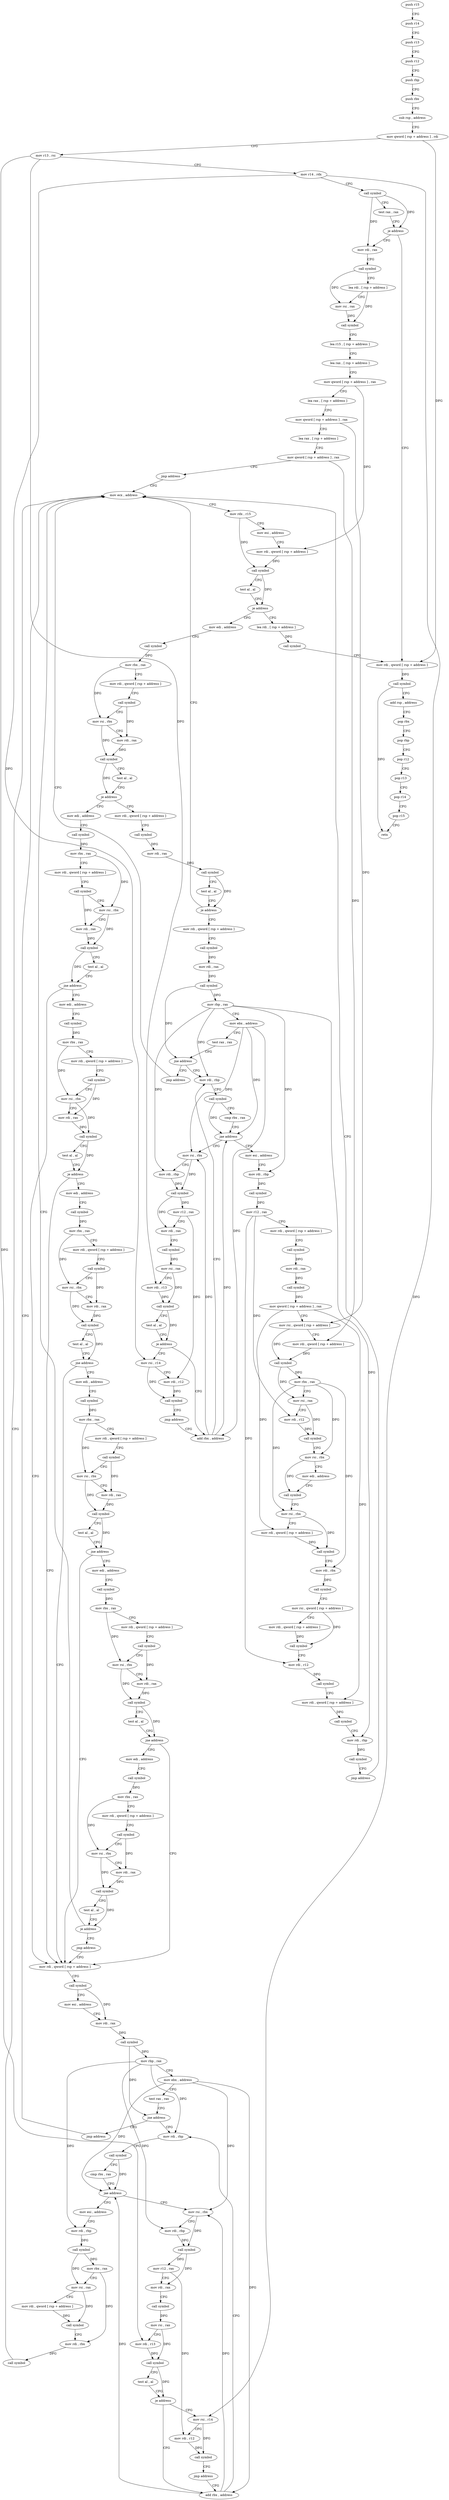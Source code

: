 digraph "func" {
"92134" [label = "push r15" ]
"92136" [label = "push r14" ]
"92138" [label = "push r13" ]
"92140" [label = "push r12" ]
"92142" [label = "push rbp" ]
"92143" [label = "push rbx" ]
"92144" [label = "sub rsp , address" ]
"92151" [label = "mov qword [ rsp + address ] , rdi" ]
"92156" [label = "mov r13 , rsi" ]
"92159" [label = "mov r14 , rdx" ]
"92162" [label = "call symbol" ]
"92167" [label = "test rax , rax" ]
"92170" [label = "je address" ]
"92985" [label = "mov rdi , qword [ rsp + address ]" ]
"92176" [label = "mov rdi , rax" ]
"92990" [label = "call symbol" ]
"92995" [label = "add rsp , address" ]
"93002" [label = "pop rbx" ]
"93003" [label = "pop rbp" ]
"93004" [label = "pop r12" ]
"93006" [label = "pop r13" ]
"93008" [label = "pop r14" ]
"93010" [label = "pop r15" ]
"93012" [label = "retn" ]
"92179" [label = "call symbol" ]
"92184" [label = "lea rdi , [ rsp + address ]" ]
"92189" [label = "mov rsi , rax" ]
"92192" [label = "call symbol" ]
"92197" [label = "lea r15 , [ rsp + address ]" ]
"92202" [label = "lea rax , [ rsp + address ]" ]
"92207" [label = "mov qword [ rsp + address ] , rax" ]
"92212" [label = "lea rax , [ rsp + address ]" ]
"92220" [label = "mov qword [ rsp + address ] , rax" ]
"92225" [label = "lea rax , [ rsp + address ]" ]
"92233" [label = "mov qword [ rsp + address ] , rax" ]
"92238" [label = "jmp address" ]
"92847" [label = "mov ecx , address" ]
"92852" [label = "mov rdx , r15" ]
"92855" [label = "mov esi , address" ]
"92860" [label = "mov rdi , qword [ rsp + address ]" ]
"92865" [label = "call symbol" ]
"92870" [label = "test al , al" ]
"92872" [label = "je address" ]
"92975" [label = "lea rdi , [ rsp + address ]" ]
"92874" [label = "mov edi , address" ]
"92980" [label = "call symbol" ]
"92879" [label = "call symbol" ]
"92884" [label = "mov rbx , rax" ]
"92887" [label = "mov rdi , qword [ rsp + address ]" ]
"92892" [label = "call symbol" ]
"92897" [label = "mov rsi , rbx" ]
"92900" [label = "mov rdi , rax" ]
"92903" [label = "call symbol" ]
"92908" [label = "test al , al" ]
"92910" [label = "je address" ]
"92461" [label = "mov edi , address" ]
"92916" [label = "mov rdi , qword [ rsp + address ]" ]
"92466" [label = "call symbol" ]
"92471" [label = "mov rbx , rax" ]
"92474" [label = "mov rdi , qword [ rsp + address ]" ]
"92479" [label = "call symbol" ]
"92484" [label = "mov rsi , rbx" ]
"92487" [label = "mov rdi , rax" ]
"92490" [label = "call symbol" ]
"92495" [label = "test al , al" ]
"92497" [label = "jne address" ]
"92537" [label = "mov rdi , qword [ rsp + address ]" ]
"92499" [label = "mov edi , address" ]
"92921" [label = "call symbol" ]
"92926" [label = "mov rdi , rax" ]
"92929" [label = "call symbol" ]
"92934" [label = "test al , al" ]
"92936" [label = "je address" ]
"92938" [label = "mov rdi , qword [ rsp + address ]" ]
"92542" [label = "call symbol" ]
"92547" [label = "mov esi , address" ]
"92552" [label = "mov rdi , rax" ]
"92555" [label = "call symbol" ]
"92560" [label = "mov rbp , rax" ]
"92563" [label = "mov ebx , address" ]
"92568" [label = "test rax , rax" ]
"92571" [label = "jne address" ]
"92747" [label = "mov rdi , rbp" ]
"92577" [label = "jmp address" ]
"92504" [label = "call symbol" ]
"92509" [label = "mov rbx , rax" ]
"92512" [label = "mov rdi , qword [ rsp + address ]" ]
"92517" [label = "call symbol" ]
"92522" [label = "mov rsi , rbx" ]
"92525" [label = "mov rdi , rax" ]
"92528" [label = "call symbol" ]
"92533" [label = "test al , al" ]
"92535" [label = "je address" ]
"92582" [label = "mov edi , address" ]
"92943" [label = "call symbol" ]
"92948" [label = "mov rdi , rax" ]
"92951" [label = "call symbol" ]
"92956" [label = "mov rbp , rax" ]
"92959" [label = "mov ebx , address" ]
"92964" [label = "test rax , rax" ]
"92967" [label = "jne address" ]
"92247" [label = "mov rdi , rbp" ]
"92973" [label = "jmp address" ]
"92750" [label = "call symbol" ]
"92755" [label = "cmp rbx , rax" ]
"92758" [label = "jae address" ]
"92810" [label = "mov esi , address" ]
"92760" [label = "mov rsi , rbx" ]
"92587" [label = "call symbol" ]
"92592" [label = "mov rbx , rax" ]
"92595" [label = "mov rdi , qword [ rsp + address ]" ]
"92600" [label = "call symbol" ]
"92605" [label = "mov rsi , rbx" ]
"92608" [label = "mov rdi , rax" ]
"92611" [label = "call symbol" ]
"92616" [label = "test al , al" ]
"92618" [label = "jne address" ]
"92620" [label = "mov edi , address" ]
"92250" [label = "call symbol" ]
"92255" [label = "cmp rbx , rax" ]
"92258" [label = "jae address" ]
"92310" [label = "mov esi , address" ]
"92260" [label = "mov rsi , rbx" ]
"92815" [label = "mov rdi , rbp" ]
"92818" [label = "call symbol" ]
"92823" [label = "mov rbx , rax" ]
"92826" [label = "mov rsi , rax" ]
"92829" [label = "mov rdi , qword [ rsp + address ]" ]
"92834" [label = "call symbol" ]
"92839" [label = "mov rdi , rbx" ]
"92842" [label = "call symbol" ]
"92763" [label = "mov rdi , rbp" ]
"92766" [label = "call symbol" ]
"92771" [label = "mov r12 , rax" ]
"92774" [label = "mov rdi , rax" ]
"92777" [label = "call symbol" ]
"92782" [label = "mov rsi , rax" ]
"92785" [label = "mov rdi , r13" ]
"92788" [label = "call symbol" ]
"92793" [label = "test al , al" ]
"92795" [label = "je address" ]
"92743" [label = "add rbx , address" ]
"92797" [label = "mov rsi , r14" ]
"92625" [label = "call symbol" ]
"92630" [label = "mov rbx , rax" ]
"92633" [label = "mov rdi , qword [ rsp + address ]" ]
"92638" [label = "call symbol" ]
"92643" [label = "mov rsi , rbx" ]
"92646" [label = "mov rdi , rax" ]
"92649" [label = "call symbol" ]
"92654" [label = "test al , al" ]
"92656" [label = "jne address" ]
"92658" [label = "mov edi , address" ]
"92315" [label = "mov rdi , rbp" ]
"92318" [label = "call symbol" ]
"92323" [label = "mov r12 , rax" ]
"92326" [label = "mov rdi , qword [ rsp + address ]" ]
"92331" [label = "call symbol" ]
"92336" [label = "mov rdi , rax" ]
"92339" [label = "call symbol" ]
"92344" [label = "mov qword [ rsp + address ] , rax" ]
"92349" [label = "mov rsi , qword [ rsp + address ]" ]
"92354" [label = "mov rdi , qword [ rsp + address ]" ]
"92359" [label = "call symbol" ]
"92364" [label = "mov rbx , rax" ]
"92367" [label = "mov rsi , rax" ]
"92370" [label = "mov rdi , r12" ]
"92373" [label = "call symbol" ]
"92378" [label = "mov rsi , rbx" ]
"92381" [label = "mov edi , address" ]
"92386" [label = "call symbol" ]
"92391" [label = "mov rsi , rbx" ]
"92394" [label = "mov rdi , qword [ rsp + address ]" ]
"92399" [label = "call symbol" ]
"92404" [label = "mov rdi , rbx" ]
"92407" [label = "call symbol" ]
"92412" [label = "mov rsi , qword [ rsp + address ]" ]
"92420" [label = "mov rdi , qword [ rsp + address ]" ]
"92425" [label = "call symbol" ]
"92430" [label = "mov rdi , r12" ]
"92433" [label = "call symbol" ]
"92438" [label = "mov rdi , qword [ rsp + address ]" ]
"92443" [label = "call symbol" ]
"92448" [label = "mov rdi , rbp" ]
"92451" [label = "call symbol" ]
"92456" [label = "jmp address" ]
"92263" [label = "mov rdi , rbp" ]
"92266" [label = "call symbol" ]
"92271" [label = "mov r12 , rax" ]
"92274" [label = "mov rdi , rax" ]
"92277" [label = "call symbol" ]
"92282" [label = "mov rsi , rax" ]
"92285" [label = "mov rdi , r13" ]
"92288" [label = "call symbol" ]
"92293" [label = "test al , al" ]
"92295" [label = "je address" ]
"92243" [label = "add rbx , address" ]
"92297" [label = "mov rsi , r14" ]
"92800" [label = "mov rdi , r12" ]
"92803" [label = "call symbol" ]
"92808" [label = "jmp address" ]
"92663" [label = "call symbol" ]
"92668" [label = "mov rbx , rax" ]
"92671" [label = "mov rdi , qword [ rsp + address ]" ]
"92676" [label = "call symbol" ]
"92681" [label = "mov rsi , rbx" ]
"92684" [label = "mov rdi , rax" ]
"92687" [label = "call symbol" ]
"92692" [label = "test al , al" ]
"92694" [label = "jne address" ]
"92700" [label = "mov edi , address" ]
"92300" [label = "mov rdi , r12" ]
"92303" [label = "call symbol" ]
"92308" [label = "jmp address" ]
"92705" [label = "call symbol" ]
"92710" [label = "mov rbx , rax" ]
"92713" [label = "mov rdi , qword [ rsp + address ]" ]
"92718" [label = "call symbol" ]
"92723" [label = "mov rsi , rbx" ]
"92726" [label = "mov rdi , rax" ]
"92729" [label = "call symbol" ]
"92734" [label = "test al , al" ]
"92736" [label = "je address" ]
"92738" [label = "jmp address" ]
"92134" -> "92136" [ label = "CFG" ]
"92136" -> "92138" [ label = "CFG" ]
"92138" -> "92140" [ label = "CFG" ]
"92140" -> "92142" [ label = "CFG" ]
"92142" -> "92143" [ label = "CFG" ]
"92143" -> "92144" [ label = "CFG" ]
"92144" -> "92151" [ label = "CFG" ]
"92151" -> "92156" [ label = "CFG" ]
"92151" -> "92985" [ label = "DFG" ]
"92156" -> "92159" [ label = "CFG" ]
"92156" -> "92785" [ label = "DFG" ]
"92156" -> "92285" [ label = "DFG" ]
"92159" -> "92162" [ label = "CFG" ]
"92159" -> "92797" [ label = "DFG" ]
"92159" -> "92297" [ label = "DFG" ]
"92162" -> "92167" [ label = "CFG" ]
"92162" -> "92170" [ label = "DFG" ]
"92162" -> "92176" [ label = "DFG" ]
"92167" -> "92170" [ label = "CFG" ]
"92170" -> "92985" [ label = "CFG" ]
"92170" -> "92176" [ label = "CFG" ]
"92985" -> "92990" [ label = "DFG" ]
"92176" -> "92179" [ label = "CFG" ]
"92990" -> "92995" [ label = "CFG" ]
"92990" -> "93012" [ label = "DFG" ]
"92995" -> "93002" [ label = "CFG" ]
"93002" -> "93003" [ label = "CFG" ]
"93003" -> "93004" [ label = "CFG" ]
"93004" -> "93006" [ label = "CFG" ]
"93006" -> "93008" [ label = "CFG" ]
"93008" -> "93010" [ label = "CFG" ]
"93010" -> "93012" [ label = "CFG" ]
"92179" -> "92184" [ label = "CFG" ]
"92179" -> "92189" [ label = "DFG" ]
"92184" -> "92189" [ label = "CFG" ]
"92184" -> "92192" [ label = "DFG" ]
"92189" -> "92192" [ label = "DFG" ]
"92192" -> "92197" [ label = "CFG" ]
"92197" -> "92202" [ label = "CFG" ]
"92202" -> "92207" [ label = "CFG" ]
"92207" -> "92212" [ label = "CFG" ]
"92207" -> "92860" [ label = "DFG" ]
"92212" -> "92220" [ label = "CFG" ]
"92220" -> "92225" [ label = "CFG" ]
"92220" -> "92349" [ label = "DFG" ]
"92225" -> "92233" [ label = "CFG" ]
"92233" -> "92238" [ label = "CFG" ]
"92233" -> "92354" [ label = "DFG" ]
"92238" -> "92847" [ label = "CFG" ]
"92847" -> "92852" [ label = "CFG" ]
"92852" -> "92855" [ label = "CFG" ]
"92852" -> "92865" [ label = "DFG" ]
"92855" -> "92860" [ label = "CFG" ]
"92860" -> "92865" [ label = "DFG" ]
"92865" -> "92870" [ label = "CFG" ]
"92865" -> "92872" [ label = "DFG" ]
"92870" -> "92872" [ label = "CFG" ]
"92872" -> "92975" [ label = "CFG" ]
"92872" -> "92874" [ label = "CFG" ]
"92975" -> "92980" [ label = "DFG" ]
"92874" -> "92879" [ label = "CFG" ]
"92980" -> "92985" [ label = "CFG" ]
"92879" -> "92884" [ label = "DFG" ]
"92884" -> "92887" [ label = "CFG" ]
"92884" -> "92897" [ label = "DFG" ]
"92887" -> "92892" [ label = "CFG" ]
"92892" -> "92897" [ label = "CFG" ]
"92892" -> "92900" [ label = "DFG" ]
"92897" -> "92900" [ label = "CFG" ]
"92897" -> "92903" [ label = "DFG" ]
"92900" -> "92903" [ label = "DFG" ]
"92903" -> "92908" [ label = "CFG" ]
"92903" -> "92910" [ label = "DFG" ]
"92908" -> "92910" [ label = "CFG" ]
"92910" -> "92461" [ label = "CFG" ]
"92910" -> "92916" [ label = "CFG" ]
"92461" -> "92466" [ label = "CFG" ]
"92916" -> "92921" [ label = "CFG" ]
"92466" -> "92471" [ label = "DFG" ]
"92471" -> "92474" [ label = "CFG" ]
"92471" -> "92484" [ label = "DFG" ]
"92474" -> "92479" [ label = "CFG" ]
"92479" -> "92484" [ label = "CFG" ]
"92479" -> "92487" [ label = "DFG" ]
"92484" -> "92487" [ label = "CFG" ]
"92484" -> "92490" [ label = "DFG" ]
"92487" -> "92490" [ label = "DFG" ]
"92490" -> "92495" [ label = "CFG" ]
"92490" -> "92497" [ label = "DFG" ]
"92495" -> "92497" [ label = "CFG" ]
"92497" -> "92537" [ label = "CFG" ]
"92497" -> "92499" [ label = "CFG" ]
"92537" -> "92542" [ label = "CFG" ]
"92499" -> "92504" [ label = "CFG" ]
"92921" -> "92926" [ label = "DFG" ]
"92926" -> "92929" [ label = "DFG" ]
"92929" -> "92934" [ label = "CFG" ]
"92929" -> "92936" [ label = "DFG" ]
"92934" -> "92936" [ label = "CFG" ]
"92936" -> "92847" [ label = "CFG" ]
"92936" -> "92938" [ label = "CFG" ]
"92938" -> "92943" [ label = "CFG" ]
"92542" -> "92547" [ label = "CFG" ]
"92542" -> "92552" [ label = "DFG" ]
"92547" -> "92552" [ label = "CFG" ]
"92552" -> "92555" [ label = "DFG" ]
"92555" -> "92560" [ label = "DFG" ]
"92555" -> "92571" [ label = "DFG" ]
"92560" -> "92563" [ label = "CFG" ]
"92560" -> "92747" [ label = "DFG" ]
"92560" -> "92815" [ label = "DFG" ]
"92560" -> "92763" [ label = "DFG" ]
"92563" -> "92568" [ label = "CFG" ]
"92563" -> "92758" [ label = "DFG" ]
"92563" -> "92760" [ label = "DFG" ]
"92563" -> "92743" [ label = "DFG" ]
"92568" -> "92571" [ label = "CFG" ]
"92571" -> "92747" [ label = "CFG" ]
"92571" -> "92577" [ label = "CFG" ]
"92747" -> "92750" [ label = "CFG" ]
"92577" -> "92847" [ label = "CFG" ]
"92504" -> "92509" [ label = "DFG" ]
"92509" -> "92512" [ label = "CFG" ]
"92509" -> "92522" [ label = "DFG" ]
"92512" -> "92517" [ label = "CFG" ]
"92517" -> "92522" [ label = "CFG" ]
"92517" -> "92525" [ label = "DFG" ]
"92522" -> "92525" [ label = "CFG" ]
"92522" -> "92528" [ label = "DFG" ]
"92525" -> "92528" [ label = "DFG" ]
"92528" -> "92533" [ label = "CFG" ]
"92528" -> "92535" [ label = "DFG" ]
"92533" -> "92535" [ label = "CFG" ]
"92535" -> "92582" [ label = "CFG" ]
"92535" -> "92537" [ label = "CFG" ]
"92582" -> "92587" [ label = "CFG" ]
"92943" -> "92948" [ label = "DFG" ]
"92948" -> "92951" [ label = "DFG" ]
"92951" -> "92956" [ label = "DFG" ]
"92951" -> "92967" [ label = "DFG" ]
"92956" -> "92959" [ label = "CFG" ]
"92956" -> "92247" [ label = "DFG" ]
"92956" -> "92315" [ label = "DFG" ]
"92956" -> "92448" [ label = "DFG" ]
"92956" -> "92263" [ label = "DFG" ]
"92959" -> "92964" [ label = "CFG" ]
"92959" -> "92258" [ label = "DFG" ]
"92959" -> "92260" [ label = "DFG" ]
"92959" -> "92243" [ label = "DFG" ]
"92964" -> "92967" [ label = "CFG" ]
"92967" -> "92247" [ label = "CFG" ]
"92967" -> "92973" [ label = "CFG" ]
"92247" -> "92250" [ label = "CFG" ]
"92973" -> "92847" [ label = "CFG" ]
"92750" -> "92755" [ label = "CFG" ]
"92750" -> "92758" [ label = "DFG" ]
"92755" -> "92758" [ label = "CFG" ]
"92758" -> "92810" [ label = "CFG" ]
"92758" -> "92760" [ label = "CFG" ]
"92810" -> "92815" [ label = "CFG" ]
"92760" -> "92763" [ label = "CFG" ]
"92760" -> "92766" [ label = "DFG" ]
"92587" -> "92592" [ label = "DFG" ]
"92592" -> "92595" [ label = "CFG" ]
"92592" -> "92605" [ label = "DFG" ]
"92595" -> "92600" [ label = "CFG" ]
"92600" -> "92605" [ label = "CFG" ]
"92600" -> "92608" [ label = "DFG" ]
"92605" -> "92608" [ label = "CFG" ]
"92605" -> "92611" [ label = "DFG" ]
"92608" -> "92611" [ label = "DFG" ]
"92611" -> "92616" [ label = "CFG" ]
"92611" -> "92618" [ label = "DFG" ]
"92616" -> "92618" [ label = "CFG" ]
"92618" -> "92537" [ label = "CFG" ]
"92618" -> "92620" [ label = "CFG" ]
"92620" -> "92625" [ label = "CFG" ]
"92250" -> "92255" [ label = "CFG" ]
"92250" -> "92258" [ label = "DFG" ]
"92255" -> "92258" [ label = "CFG" ]
"92258" -> "92310" [ label = "CFG" ]
"92258" -> "92260" [ label = "CFG" ]
"92310" -> "92315" [ label = "CFG" ]
"92260" -> "92263" [ label = "CFG" ]
"92260" -> "92266" [ label = "DFG" ]
"92815" -> "92818" [ label = "DFG" ]
"92818" -> "92823" [ label = "DFG" ]
"92818" -> "92826" [ label = "DFG" ]
"92823" -> "92826" [ label = "CFG" ]
"92823" -> "92839" [ label = "DFG" ]
"92826" -> "92829" [ label = "CFG" ]
"92826" -> "92834" [ label = "DFG" ]
"92829" -> "92834" [ label = "DFG" ]
"92834" -> "92839" [ label = "CFG" ]
"92839" -> "92842" [ label = "DFG" ]
"92842" -> "92847" [ label = "CFG" ]
"92763" -> "92766" [ label = "DFG" ]
"92766" -> "92771" [ label = "DFG" ]
"92766" -> "92774" [ label = "DFG" ]
"92771" -> "92774" [ label = "CFG" ]
"92771" -> "92800" [ label = "DFG" ]
"92774" -> "92777" [ label = "CFG" ]
"92777" -> "92782" [ label = "DFG" ]
"92782" -> "92785" [ label = "CFG" ]
"92782" -> "92788" [ label = "DFG" ]
"92785" -> "92788" [ label = "DFG" ]
"92788" -> "92793" [ label = "CFG" ]
"92788" -> "92795" [ label = "DFG" ]
"92793" -> "92795" [ label = "CFG" ]
"92795" -> "92743" [ label = "CFG" ]
"92795" -> "92797" [ label = "CFG" ]
"92743" -> "92747" [ label = "CFG" ]
"92743" -> "92760" [ label = "DFG" ]
"92743" -> "92758" [ label = "DFG" ]
"92797" -> "92800" [ label = "CFG" ]
"92797" -> "92803" [ label = "DFG" ]
"92625" -> "92630" [ label = "DFG" ]
"92630" -> "92633" [ label = "CFG" ]
"92630" -> "92643" [ label = "DFG" ]
"92633" -> "92638" [ label = "CFG" ]
"92638" -> "92643" [ label = "CFG" ]
"92638" -> "92646" [ label = "DFG" ]
"92643" -> "92646" [ label = "CFG" ]
"92643" -> "92649" [ label = "DFG" ]
"92646" -> "92649" [ label = "DFG" ]
"92649" -> "92654" [ label = "CFG" ]
"92649" -> "92656" [ label = "DFG" ]
"92654" -> "92656" [ label = "CFG" ]
"92656" -> "92537" [ label = "CFG" ]
"92656" -> "92658" [ label = "CFG" ]
"92658" -> "92663" [ label = "CFG" ]
"92315" -> "92318" [ label = "DFG" ]
"92318" -> "92323" [ label = "DFG" ]
"92323" -> "92326" [ label = "CFG" ]
"92323" -> "92370" [ label = "DFG" ]
"92323" -> "92430" [ label = "DFG" ]
"92326" -> "92331" [ label = "CFG" ]
"92331" -> "92336" [ label = "DFG" ]
"92336" -> "92339" [ label = "DFG" ]
"92339" -> "92344" [ label = "DFG" ]
"92344" -> "92349" [ label = "CFG" ]
"92344" -> "92394" [ label = "DFG" ]
"92344" -> "92438" [ label = "DFG" ]
"92349" -> "92354" [ label = "CFG" ]
"92349" -> "92359" [ label = "DFG" ]
"92354" -> "92359" [ label = "DFG" ]
"92359" -> "92364" [ label = "DFG" ]
"92359" -> "92367" [ label = "DFG" ]
"92364" -> "92367" [ label = "CFG" ]
"92364" -> "92378" [ label = "DFG" ]
"92364" -> "92391" [ label = "DFG" ]
"92364" -> "92404" [ label = "DFG" ]
"92367" -> "92370" [ label = "CFG" ]
"92367" -> "92373" [ label = "DFG" ]
"92370" -> "92373" [ label = "DFG" ]
"92373" -> "92378" [ label = "CFG" ]
"92378" -> "92381" [ label = "CFG" ]
"92378" -> "92386" [ label = "DFG" ]
"92381" -> "92386" [ label = "CFG" ]
"92386" -> "92391" [ label = "CFG" ]
"92391" -> "92394" [ label = "CFG" ]
"92391" -> "92399" [ label = "DFG" ]
"92394" -> "92399" [ label = "DFG" ]
"92399" -> "92404" [ label = "CFG" ]
"92404" -> "92407" [ label = "DFG" ]
"92407" -> "92412" [ label = "CFG" ]
"92412" -> "92420" [ label = "CFG" ]
"92412" -> "92425" [ label = "DFG" ]
"92420" -> "92425" [ label = "DFG" ]
"92425" -> "92430" [ label = "CFG" ]
"92430" -> "92433" [ label = "DFG" ]
"92433" -> "92438" [ label = "CFG" ]
"92438" -> "92443" [ label = "DFG" ]
"92443" -> "92448" [ label = "CFG" ]
"92448" -> "92451" [ label = "DFG" ]
"92451" -> "92456" [ label = "CFG" ]
"92456" -> "92847" [ label = "CFG" ]
"92263" -> "92266" [ label = "DFG" ]
"92266" -> "92271" [ label = "DFG" ]
"92266" -> "92274" [ label = "DFG" ]
"92271" -> "92274" [ label = "CFG" ]
"92271" -> "92300" [ label = "DFG" ]
"92274" -> "92277" [ label = "CFG" ]
"92277" -> "92282" [ label = "DFG" ]
"92282" -> "92285" [ label = "CFG" ]
"92282" -> "92288" [ label = "DFG" ]
"92285" -> "92288" [ label = "DFG" ]
"92288" -> "92293" [ label = "CFG" ]
"92288" -> "92295" [ label = "DFG" ]
"92293" -> "92295" [ label = "CFG" ]
"92295" -> "92243" [ label = "CFG" ]
"92295" -> "92297" [ label = "CFG" ]
"92243" -> "92247" [ label = "CFG" ]
"92243" -> "92260" [ label = "DFG" ]
"92243" -> "92258" [ label = "DFG" ]
"92297" -> "92300" [ label = "CFG" ]
"92297" -> "92303" [ label = "DFG" ]
"92800" -> "92803" [ label = "DFG" ]
"92803" -> "92808" [ label = "CFG" ]
"92808" -> "92743" [ label = "CFG" ]
"92663" -> "92668" [ label = "DFG" ]
"92668" -> "92671" [ label = "CFG" ]
"92668" -> "92681" [ label = "DFG" ]
"92671" -> "92676" [ label = "CFG" ]
"92676" -> "92681" [ label = "CFG" ]
"92676" -> "92684" [ label = "DFG" ]
"92681" -> "92684" [ label = "CFG" ]
"92681" -> "92687" [ label = "DFG" ]
"92684" -> "92687" [ label = "DFG" ]
"92687" -> "92692" [ label = "CFG" ]
"92687" -> "92694" [ label = "DFG" ]
"92692" -> "92694" [ label = "CFG" ]
"92694" -> "92537" [ label = "CFG" ]
"92694" -> "92700" [ label = "CFG" ]
"92700" -> "92705" [ label = "CFG" ]
"92300" -> "92303" [ label = "DFG" ]
"92303" -> "92308" [ label = "CFG" ]
"92308" -> "92243" [ label = "CFG" ]
"92705" -> "92710" [ label = "DFG" ]
"92710" -> "92713" [ label = "CFG" ]
"92710" -> "92723" [ label = "DFG" ]
"92713" -> "92718" [ label = "CFG" ]
"92718" -> "92723" [ label = "CFG" ]
"92718" -> "92726" [ label = "DFG" ]
"92723" -> "92726" [ label = "CFG" ]
"92723" -> "92729" [ label = "DFG" ]
"92726" -> "92729" [ label = "DFG" ]
"92729" -> "92734" [ label = "CFG" ]
"92729" -> "92736" [ label = "DFG" ]
"92734" -> "92736" [ label = "CFG" ]
"92736" -> "92847" [ label = "CFG" ]
"92736" -> "92738" [ label = "CFG" ]
"92738" -> "92537" [ label = "CFG" ]
}

